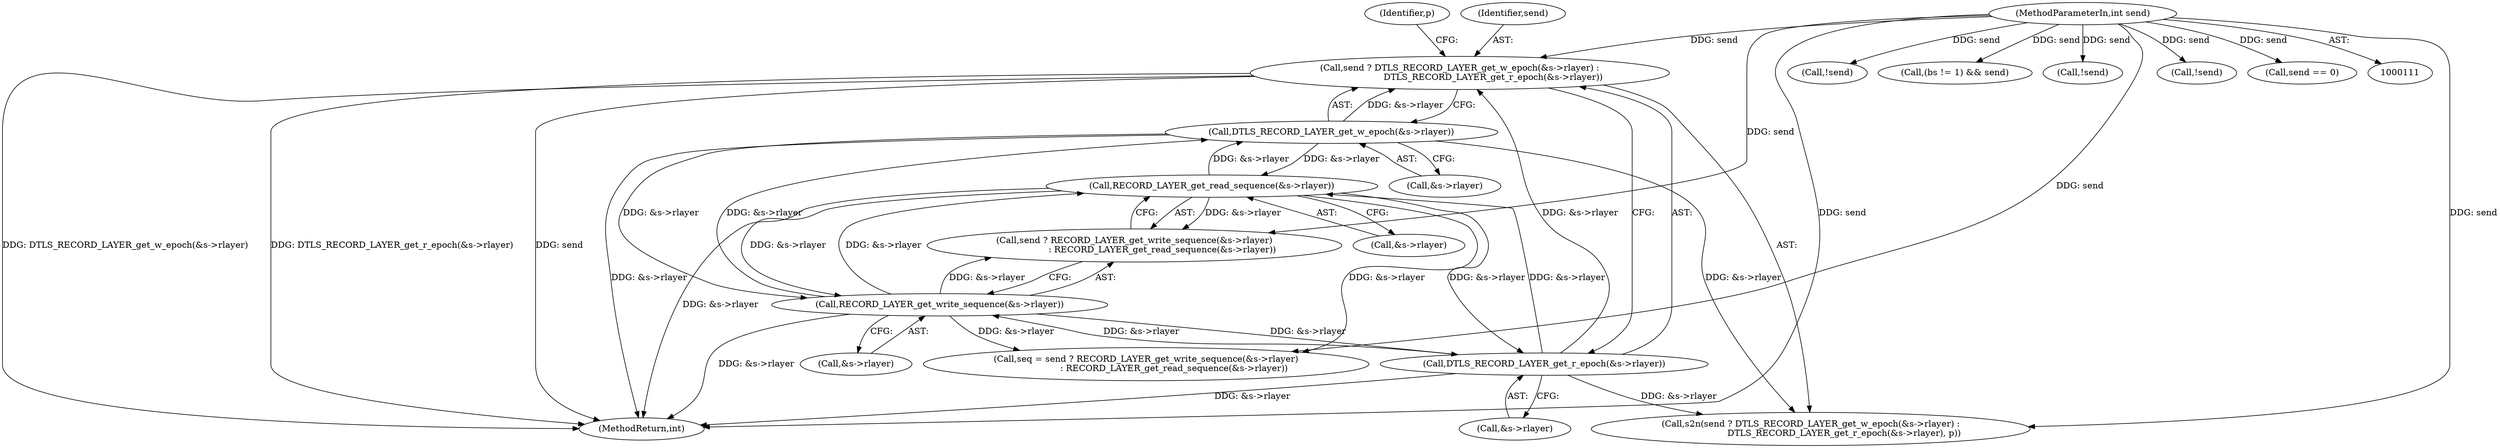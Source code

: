 digraph "0_openssl_4ad93618d26a3ea23d36ad5498ff4f59eff3a4d2_2@API" {
"1000422" [label="(Call,send ? DTLS_RECORD_LAYER_get_w_epoch(&s->rlayer) :\n                        DTLS_RECORD_LAYER_get_r_epoch(&s->rlayer))"];
"1000115" [label="(MethodParameterIn,int send)"];
"1000424" [label="(Call,DTLS_RECORD_LAYER_get_w_epoch(&s->rlayer))"];
"1000407" [label="(Call,RECORD_LAYER_get_read_sequence(&s->rlayer))"];
"1000402" [label="(Call,RECORD_LAYER_get_write_sequence(&s->rlayer))"];
"1000429" [label="(Call,DTLS_RECORD_LAYER_get_r_epoch(&s->rlayer))"];
"1000634" [label="(Call,!send)"];
"1000429" [label="(Call,DTLS_RECORD_LAYER_get_r_epoch(&s->rlayer))"];
"1000422" [label="(Call,send ? DTLS_RECORD_LAYER_get_w_epoch(&s->rlayer) :\n                        DTLS_RECORD_LAYER_get_r_epoch(&s->rlayer))"];
"1000425" [label="(Call,&s->rlayer)"];
"1000408" [label="(Call,&s->rlayer)"];
"1000423" [label="(Identifier,send)"];
"1000115" [label="(MethodParameterIn,int send)"];
"1000571" [label="(Call,(bs != 1) && send)"];
"1000403" [label="(Call,&s->rlayer)"];
"1000430" [label="(Call,&s->rlayer)"];
"1000424" [label="(Call,DTLS_RECORD_LAYER_get_w_epoch(&s->rlayer))"];
"1000934" [label="(MethodReturn,int)"];
"1000421" [label="(Call,s2n(send ? DTLS_RECORD_LAYER_get_w_epoch(&s->rlayer) :\n                        DTLS_RECORD_LAYER_get_r_epoch(&s->rlayer), p))"];
"1000912" [label="(Call,!send)"];
"1000434" [label="(Identifier,p)"];
"1000398" [label="(Call,seq = send ? RECORD_LAYER_get_write_sequence(&s->rlayer)\n                    : RECORD_LAYER_get_read_sequence(&s->rlayer))"];
"1000400" [label="(Call,send ? RECORD_LAYER_get_write_sequence(&s->rlayer)\n                    : RECORD_LAYER_get_read_sequence(&s->rlayer))"];
"1000402" [label="(Call,RECORD_LAYER_get_write_sequence(&s->rlayer))"];
"1000407" [label="(Call,RECORD_LAYER_get_read_sequence(&s->rlayer))"];
"1000870" [label="(Call,!send)"];
"1000766" [label="(Call,send == 0)"];
"1000422" -> "1000421"  [label="AST: "];
"1000422" -> "1000424"  [label="CFG: "];
"1000422" -> "1000429"  [label="CFG: "];
"1000423" -> "1000422"  [label="AST: "];
"1000424" -> "1000422"  [label="AST: "];
"1000429" -> "1000422"  [label="AST: "];
"1000434" -> "1000422"  [label="CFG: "];
"1000422" -> "1000934"  [label="DDG: send"];
"1000422" -> "1000934"  [label="DDG: DTLS_RECORD_LAYER_get_w_epoch(&s->rlayer)"];
"1000422" -> "1000934"  [label="DDG: DTLS_RECORD_LAYER_get_r_epoch(&s->rlayer)"];
"1000115" -> "1000422"  [label="DDG: send"];
"1000424" -> "1000422"  [label="DDG: &s->rlayer"];
"1000429" -> "1000422"  [label="DDG: &s->rlayer"];
"1000115" -> "1000111"  [label="AST: "];
"1000115" -> "1000934"  [label="DDG: send"];
"1000115" -> "1000398"  [label="DDG: send"];
"1000115" -> "1000400"  [label="DDG: send"];
"1000115" -> "1000421"  [label="DDG: send"];
"1000115" -> "1000571"  [label="DDG: send"];
"1000115" -> "1000634"  [label="DDG: send"];
"1000115" -> "1000766"  [label="DDG: send"];
"1000115" -> "1000870"  [label="DDG: send"];
"1000115" -> "1000912"  [label="DDG: send"];
"1000424" -> "1000425"  [label="CFG: "];
"1000425" -> "1000424"  [label="AST: "];
"1000424" -> "1000934"  [label="DDG: &s->rlayer"];
"1000424" -> "1000402"  [label="DDG: &s->rlayer"];
"1000424" -> "1000407"  [label="DDG: &s->rlayer"];
"1000424" -> "1000421"  [label="DDG: &s->rlayer"];
"1000407" -> "1000424"  [label="DDG: &s->rlayer"];
"1000402" -> "1000424"  [label="DDG: &s->rlayer"];
"1000407" -> "1000400"  [label="AST: "];
"1000407" -> "1000408"  [label="CFG: "];
"1000408" -> "1000407"  [label="AST: "];
"1000400" -> "1000407"  [label="CFG: "];
"1000407" -> "1000934"  [label="DDG: &s->rlayer"];
"1000407" -> "1000398"  [label="DDG: &s->rlayer"];
"1000407" -> "1000402"  [label="DDG: &s->rlayer"];
"1000407" -> "1000400"  [label="DDG: &s->rlayer"];
"1000402" -> "1000407"  [label="DDG: &s->rlayer"];
"1000429" -> "1000407"  [label="DDG: &s->rlayer"];
"1000407" -> "1000429"  [label="DDG: &s->rlayer"];
"1000402" -> "1000400"  [label="AST: "];
"1000402" -> "1000403"  [label="CFG: "];
"1000403" -> "1000402"  [label="AST: "];
"1000400" -> "1000402"  [label="CFG: "];
"1000402" -> "1000934"  [label="DDG: &s->rlayer"];
"1000402" -> "1000398"  [label="DDG: &s->rlayer"];
"1000402" -> "1000400"  [label="DDG: &s->rlayer"];
"1000429" -> "1000402"  [label="DDG: &s->rlayer"];
"1000402" -> "1000429"  [label="DDG: &s->rlayer"];
"1000429" -> "1000430"  [label="CFG: "];
"1000430" -> "1000429"  [label="AST: "];
"1000429" -> "1000934"  [label="DDG: &s->rlayer"];
"1000429" -> "1000421"  [label="DDG: &s->rlayer"];
}
